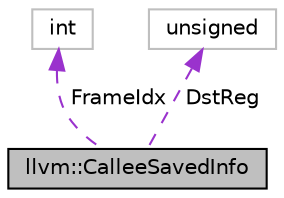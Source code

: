 digraph "llvm::CalleeSavedInfo"
{
 // LATEX_PDF_SIZE
  bgcolor="transparent";
  edge [fontname="Helvetica",fontsize="10",labelfontname="Helvetica",labelfontsize="10"];
  node [fontname="Helvetica",fontsize="10",shape=record];
  Node1 [label="llvm::CalleeSavedInfo",height=0.2,width=0.4,color="black", fillcolor="grey75", style="filled", fontcolor="black",tooltip="The CalleeSavedInfo class tracks the information need to locate where a callee saved register is in t..."];
  Node2 -> Node1 [dir="back",color="darkorchid3",fontsize="10",style="dashed",label=" FrameIdx" ,fontname="Helvetica"];
  Node2 [label="int",height=0.2,width=0.4,color="grey75",tooltip=" "];
  Node3 -> Node1 [dir="back",color="darkorchid3",fontsize="10",style="dashed",label=" DstReg" ,fontname="Helvetica"];
  Node3 [label="unsigned",height=0.2,width=0.4,color="grey75",tooltip=" "];
}
